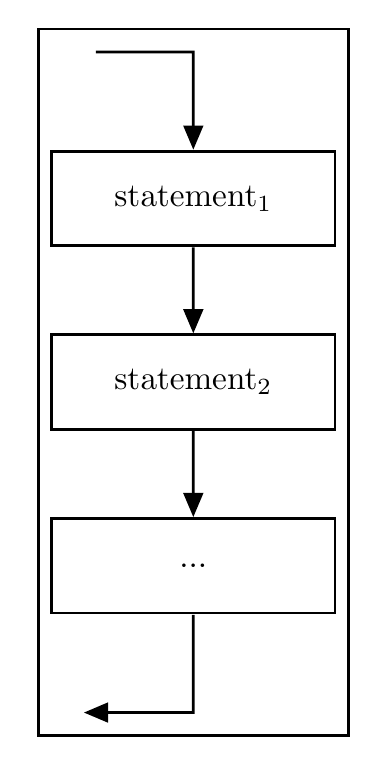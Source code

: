 
\usetikzlibrary{arrows} % deprecated. use: arrows.meta

%\resizebox {\columnwidth} {!} {    % (2) scale to exact column width
\begin{tikzpicture}[
	  node distance=6ex,
      background rectangle/.style={fill=white,draw=black,line width=1pt}, show background rectangle,
      every node/.style={align=left},
      scale=1.2,
      every node/.append style={transform shape},   % (1) scale here first approx. lines stay.
    %  every node/.append style={draw},
    ]

\tikzstyle{box} = [rectangle,
	text centered, 
	draw=black, line width=1pt,
	fill=white,
	text=black,
];

\tikzstyle{process} = [box,rectangle,
	minimum width=3cm, 
	minimum height=1cm, 
];

\tikzstyle{decision} = [box,diamond,
	minimum width=3cm,
	minimum height=1cm,
];

\tikzstyle{tarr}= [->,-triangle 45,
		draw=black, line width=1pt,
		font=\normalsize,
		text=black
];


    \node [] at (0,0) (start) {};
    \node [left=of start] (start2) {};
    \node [process,below=of start] (a1) {statement$_{\mbox{\scriptsize 1}}$};
    \node [process,below=of a1] (a2) {statement$_{\mbox{\scriptsize 2}}$};
    \node [process,below=of a2] (a3) {...};
    \node [below=of a3] (end) {};
    \node [left=of end] (end2) {};

\draw[tarr]  (start2) -- (start.center) -- (a1);
\draw[tarr]  (a1) -- (a2);
\draw[tarr]  (a2) -- (a3);
\draw[tarr]  (a3) -- (end.center) -- (end2.center);


\end{tikzpicture}
%}%resizebox